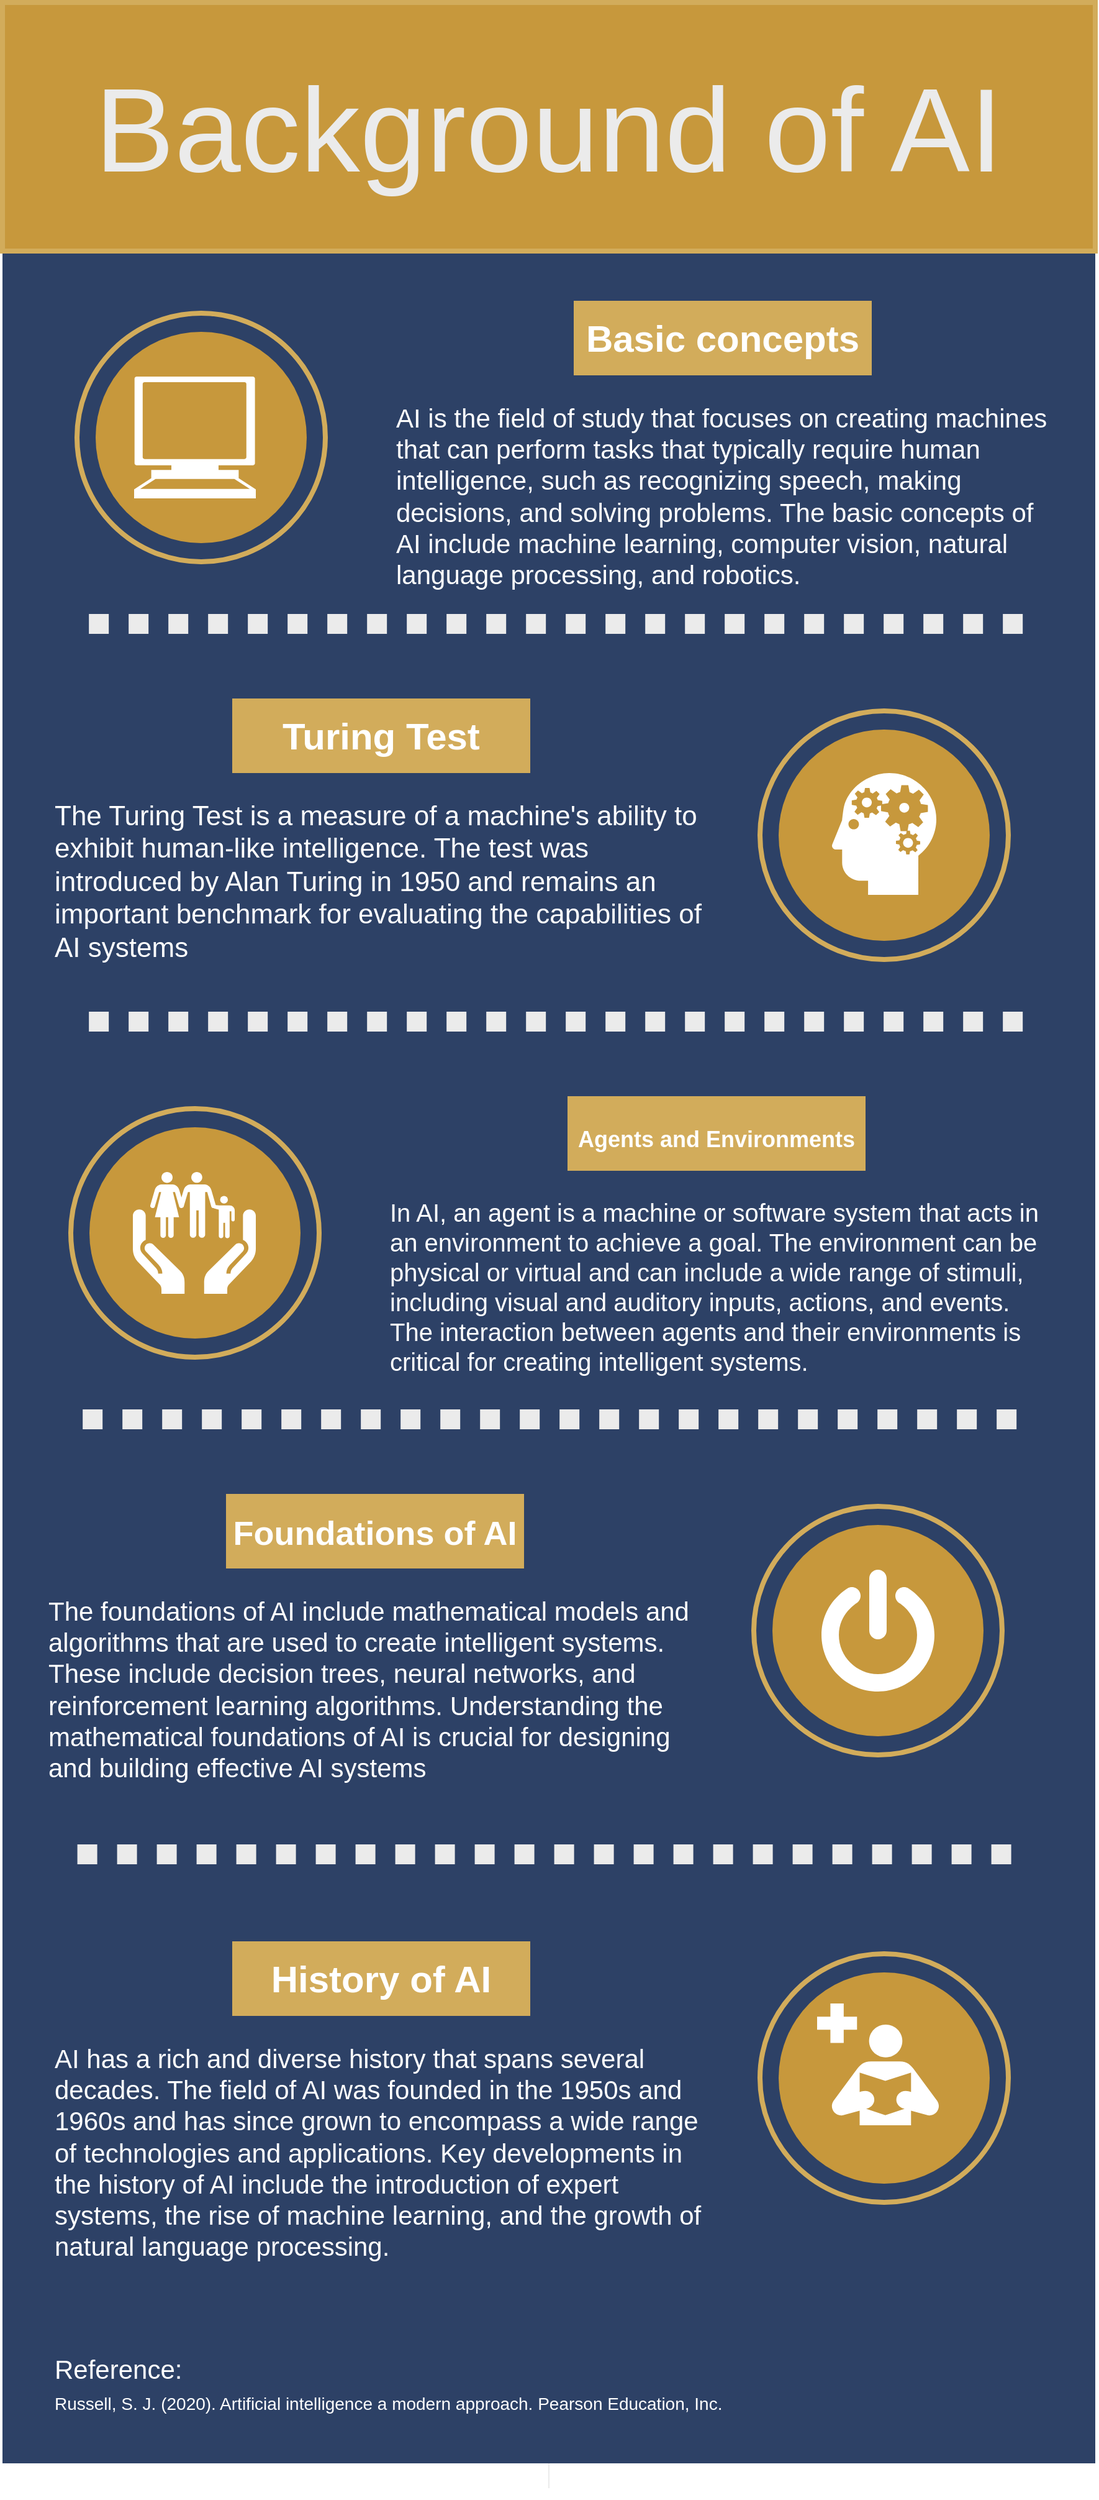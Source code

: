 <mxfile version="20.8.19" type="github">
  <diagram name="Page-1" id="5348f1db-0dfa-24cf-5d06-2057accb5106">
    <mxGraphModel dx="1454" dy="1172" grid="1" gridSize="10" guides="1" tooltips="1" connect="1" arrows="1" fold="1" page="1" pageScale="1.5" pageWidth="827" pageHeight="1500" background="none" math="0" shadow="0">
      <root>
        <mxCell id="0" style=";html=1;" />
        <mxCell id="1" style=";html=1;" parent="0" />
        <mxCell id="toIO4RwqoxFWpAezykZq-13" style="edgeStyle=orthogonalEdgeStyle;rounded=0;orthogonalLoop=1;jettySize=auto;html=1;exitX=0.5;exitY=1;exitDx=0;exitDy=0;strokeColor=#EBEBEB;fontFamily=Tahoma;fontSize=21;fontColor=#ffffff;" edge="1" parent="1" source="55dd390204d0f602-3">
          <mxGeometry relative="1" as="geometry">
            <mxPoint x="640" y="1970" as="targetPoint" />
          </mxGeometry>
        </mxCell>
        <mxCell id="55dd390204d0f602-3" value="" style="whiteSpace=wrap;html=1;rounded=0;shadow=0;dashed=0;strokeColor=none;strokeWidth=4;fillColor=#2D4166;gradientColor=none;fontFamily=Helvetica;fontSize=100;fontColor=#FFFFFF;align=center;" parent="1" vertex="1">
          <mxGeometry x="200" y="280" width="880" height="1780" as="geometry" />
        </mxCell>
        <mxCell id="55dd390204d0f602-1" value="&lt;font color=&quot;#ebebeb&quot; style=&quot;font-size: 96px;&quot;&gt;Background of AI&lt;/font&gt;" style="whiteSpace=wrap;html=1;rounded=0;shadow=0;dashed=0;strokeColor=#D2AC5B;strokeWidth=4;fillColor=#C7983C;fontFamily=Helvetica;fontSize=100;align=center;" parent="1" vertex="1">
          <mxGeometry x="200" y="80" width="880" height="200" as="geometry" />
        </mxCell>
        <mxCell id="55dd390204d0f602-2" value="" style="ellipse;whiteSpace=wrap;html=1;rounded=0;shadow=0;dashed=0;strokeColor=#D2AC5B;strokeWidth=4;fillColor=none;gradientColor=none;fontFamily=Helvetica;fontSize=100;fontColor=#FFFFFF;align=center;" parent="1" vertex="1">
          <mxGeometry x="260" y="330" width="200" height="200" as="geometry" />
        </mxCell>
        <mxCell id="55dd390204d0f602-4" value="" style="ellipse;whiteSpace=wrap;html=1;rounded=0;shadow=0;dashed=0;strokeColor=none;strokeWidth=4;fillColor=#C7983C;gradientColor=none;fontFamily=Helvetica;fontSize=100;fontColor=#FFFFFF;align=center;" parent="1" vertex="1">
          <mxGeometry x="275" y="345" width="170" height="170" as="geometry" />
        </mxCell>
        <mxCell id="55dd390204d0f602-5" value="" style="endArrow=none;html=1;dashed=1;dashPattern=1 1;labelBackgroundColor=none;strokeColor=#EBEBEB;fontFamily=Helvetica;fontSize=100;fontColor=#FFFFFF;strokeWidth=16;" parent="1" edge="1">
          <mxGeometry width="50" height="50" relative="1" as="geometry">
            <mxPoint x="269.588" y="580" as="sourcePoint" />
            <mxPoint x="1029" y="580" as="targetPoint" />
          </mxGeometry>
        </mxCell>
        <mxCell id="55dd390204d0f602-6" value="Basic concepts" style="whiteSpace=wrap;html=1;rounded=0;shadow=0;dashed=0;strokeColor=none;strokeWidth=4;fillColor=#D2AC5B;gradientColor=none;fontFamily=Helvetica;fontSize=30;fontColor=#FFFFFF;align=center;fontStyle=1" parent="1" vertex="1">
          <mxGeometry x="660" y="320" width="240" height="60" as="geometry" />
        </mxCell>
        <mxCell id="55dd390204d0f602-8" value="&lt;font style=&quot;font-size: 21px;&quot; color=&quot;#ffffff&quot;&gt;AI is the field of study that focuses on creating machines that can perform tasks that typically require human intelligence, such as recognizing speech, making decisions, and solving problems. The basic concepts of AI include machine learning, computer vision, natural language processing, and robotics.&lt;/font&gt;&lt;span style=&quot;caret-color: rgb(0, 0, 0); color: rgb(0, 0, 0); font-family: -webkit-standard; font-size: medium;&quot;&gt;&lt;/span&gt;" style="text;spacingTop=-5;fillColor=#ffffff;whiteSpace=wrap;html=1;align=left;fontSize=14;fontFamily=Helvetica;fillColor=none;strokeColor=none;rounded=0;shadow=0;dashed=0;fontColor=#FEF15B;" parent="1" vertex="1">
          <mxGeometry x="515" y="400" width="535" height="130" as="geometry" />
        </mxCell>
        <mxCell id="55dd390204d0f602-9" value="" style="ellipse;whiteSpace=wrap;html=1;rounded=0;shadow=0;dashed=0;strokeColor=#D2AC5B;strokeWidth=4;fillColor=none;gradientColor=none;fontFamily=Helvetica;fontSize=100;fontColor=#FFFFFF;align=center;" parent="1" vertex="1">
          <mxGeometry x="810" y="650" width="200" height="200" as="geometry" />
        </mxCell>
        <mxCell id="55dd390204d0f602-10" value="" style="ellipse;whiteSpace=wrap;html=1;rounded=0;shadow=0;dashed=0;strokeColor=none;strokeWidth=4;fillColor=#C7983C;gradientColor=none;fontFamily=Helvetica;fontSize=100;fontColor=#FFFFFF;align=center;" parent="1" vertex="1">
          <mxGeometry x="825" y="665" width="170" height="170" as="geometry" />
        </mxCell>
        <mxCell id="55dd390204d0f602-11" value="" style="endArrow=none;html=1;dashed=1;dashPattern=1 1;labelBackgroundColor=none;strokeColor=#EBEBEB;fontFamily=Helvetica;fontSize=100;fontColor=#FFFFFF;strokeWidth=16;" parent="1" edge="1">
          <mxGeometry width="50" height="50" relative="1" as="geometry">
            <mxPoint x="269.588" y="900" as="sourcePoint" />
            <mxPoint x="1029" y="900" as="targetPoint" />
          </mxGeometry>
        </mxCell>
        <mxCell id="55dd390204d0f602-12" value="Turing Test&lt;span style=&quot;caret-color: rgb(0, 0, 0); color: rgb(0, 0, 0); font-family: -webkit-standard; font-size: medium; font-weight: 400; text-align: start;&quot;&gt;&lt;/span&gt;" style="whiteSpace=wrap;html=1;rounded=0;shadow=0;dashed=0;strokeColor=none;strokeWidth=4;fillColor=#D2AC5B;gradientColor=none;fontFamily=Helvetica;fontSize=30;fontColor=#FFFFFF;align=center;fontStyle=1" parent="1" vertex="1">
          <mxGeometry x="385" y="640" width="240" height="60" as="geometry" />
        </mxCell>
        <mxCell id="55dd390204d0f602-13" value="&lt;font style=&quot;font-size: 22px;&quot; color=&quot;#ffffff&quot;&gt;The Turing Test is a measure of a machine&#39;s ability to exhibit human-like intelligence. The test was introduced by Alan Turing in 1950 and remains an important benchmark for evaluating the capabilities of AI systems&lt;/font&gt;&lt;span style=&quot;caret-color: rgb(0, 0, 0); color: rgb(0, 0, 0); font-family: -webkit-standard; font-size: medium;&quot;&gt;&lt;/span&gt;" style="text;spacingTop=-5;fillColor=#ffffff;whiteSpace=wrap;html=1;align=left;fontSize=14;fontFamily=Helvetica;fillColor=none;strokeColor=none;rounded=0;shadow=0;dashed=0;fontColor=#FEF15B;" parent="1" vertex="1">
          <mxGeometry x="240" y="720" width="535" height="130" as="geometry" />
        </mxCell>
        <mxCell id="55dd390204d0f602-14" value="" style="ellipse;whiteSpace=wrap;html=1;rounded=0;shadow=0;dashed=0;strokeColor=#D2AC5B;strokeWidth=4;fillColor=none;gradientColor=none;fontFamily=Helvetica;fontSize=100;fontColor=#FFFFFF;align=center;" parent="1" vertex="1">
          <mxGeometry x="255" y="970" width="200" height="200" as="geometry" />
        </mxCell>
        <mxCell id="55dd390204d0f602-15" value="" style="ellipse;whiteSpace=wrap;html=1;rounded=0;shadow=0;dashed=0;strokeColor=none;strokeWidth=4;fillColor=#C7983C;gradientColor=none;fontFamily=Helvetica;fontSize=100;fontColor=#FFFFFF;align=center;" parent="1" vertex="1">
          <mxGeometry x="270" y="985" width="170" height="170" as="geometry" />
        </mxCell>
        <mxCell id="55dd390204d0f602-16" value="" style="endArrow=none;html=1;dashed=1;dashPattern=1 1;labelBackgroundColor=none;strokeColor=#EBEBEB;fontFamily=Helvetica;fontSize=100;fontColor=#FFFFFF;strokeWidth=16;" parent="1" edge="1">
          <mxGeometry width="50" height="50" relative="1" as="geometry">
            <mxPoint x="264.588" y="1220.0" as="sourcePoint" />
            <mxPoint x="1024" y="1220.0" as="targetPoint" />
          </mxGeometry>
        </mxCell>
        <mxCell id="55dd390204d0f602-17" value="&lt;font style=&quot;font-size: 18px;&quot;&gt;Agents and Environments&lt;/font&gt;&lt;span style=&quot;caret-color: rgb(0, 0, 0); color: rgb(0, 0, 0); font-family: -webkit-standard; font-size: medium; font-weight: 400; text-align: start;&quot;&gt;&lt;/span&gt;" style="whiteSpace=wrap;html=1;rounded=0;shadow=0;dashed=0;strokeColor=none;strokeWidth=4;fillColor=#D2AC5B;gradientColor=none;fontFamily=Helvetica;fontSize=30;fontColor=#FFFFFF;align=center;fontStyle=1" parent="1" vertex="1">
          <mxGeometry x="655" y="960" width="240" height="60" as="geometry" />
        </mxCell>
        <mxCell id="55dd390204d0f602-18" value="&lt;font style=&quot;font-size: 20px;&quot; color=&quot;#ffffff&quot;&gt;In AI, an agent is a machine or software system that acts in an environment to achieve a goal. The environment can be physical or virtual and can include a wide range of stimuli, including visual and auditory inputs, actions, and events. The interaction between agents and their environments is critical for creating intelligent systems.&lt;/font&gt;&lt;span style=&quot;caret-color: rgb(0, 0, 0); color: rgb(0, 0, 0); font-family: -webkit-standard; font-size: medium;&quot;&gt;&lt;/span&gt;" style="text;spacingTop=-5;fillColor=#ffffff;whiteSpace=wrap;html=1;align=left;fontSize=14;fontFamily=Helvetica;fillColor=none;strokeColor=none;rounded=0;shadow=0;dashed=0;fontColor=#FEF15B;" parent="1" vertex="1">
          <mxGeometry x="510" y="1040" width="535" height="130" as="geometry" />
        </mxCell>
        <mxCell id="55dd390204d0f602-19" value="" style="ellipse;whiteSpace=wrap;html=1;rounded=0;shadow=0;dashed=0;strokeColor=#D2AC5B;strokeWidth=4;fillColor=none;gradientColor=none;fontFamily=Helvetica;fontSize=100;fontColor=#FFFFFF;align=center;" parent="1" vertex="1">
          <mxGeometry x="805" y="1290" width="200" height="200" as="geometry" />
        </mxCell>
        <mxCell id="55dd390204d0f602-20" value="" style="ellipse;whiteSpace=wrap;html=1;rounded=0;shadow=0;dashed=0;strokeColor=none;strokeWidth=4;fillColor=#C7983C;gradientColor=none;fontFamily=Helvetica;fontSize=100;fontColor=#FFFFFF;align=center;" parent="1" vertex="1">
          <mxGeometry x="820" y="1305" width="170" height="170" as="geometry" />
        </mxCell>
        <mxCell id="55dd390204d0f602-22" value="&lt;font style=&quot;font-size: 27px;&quot;&gt;Foundations of AI&lt;/font&gt;&lt;span style=&quot;caret-color: rgb(0, 0, 0); color: rgb(0, 0, 0); font-family: -webkit-standard; font-size: medium; font-weight: 400; text-align: start;&quot;&gt;&lt;/span&gt;" style="whiteSpace=wrap;html=1;rounded=0;shadow=0;dashed=0;strokeColor=none;strokeWidth=4;fillColor=#D2AC5B;gradientColor=none;fontFamily=Helvetica;fontSize=30;fontColor=#FFFFFF;align=center;fontStyle=1" parent="1" vertex="1">
          <mxGeometry x="380" y="1280" width="240" height="60" as="geometry" />
        </mxCell>
        <mxCell id="55dd390204d0f602-23" value="&lt;font style=&quot;font-size: 21px;&quot; color=&quot;#ffffff&quot;&gt;The foundations of AI include mathematical models and algorithms that are used to create intelligent systems. These include decision trees, neural networks, and reinforcement learning algorithms. Understanding the mathematical foundations of AI is crucial for designing and building effective AI systems&lt;/font&gt;&lt;span style=&quot;caret-color: rgb(0, 0, 0); color: rgb(0, 0, 0); font-family: -webkit-standard; font-size: medium;&quot;&gt;&lt;/span&gt;" style="text;spacingTop=-5;fillColor=#ffffff;whiteSpace=wrap;html=1;align=left;fontSize=14;fontFamily=Helvetica;fillColor=none;strokeColor=none;rounded=0;shadow=0;dashed=0;fontColor=#FEF15B;" parent="1" vertex="1">
          <mxGeometry x="235" y="1360" width="535" height="130" as="geometry" />
        </mxCell>
        <mxCell id="toIO4RwqoxFWpAezykZq-1" value="" style="shape=mxgraph.signs.tech.computer;html=1;pointerEvents=1;fillColor=#FFFFFF;strokeColor=none;verticalLabelPosition=bottom;verticalAlign=top;align=center;sketch=0;fontFamily=Tahoma;fontSize=18;fontColor=#FFFFFF;" vertex="1" parent="1">
          <mxGeometry x="306" y="381" width="98" height="98" as="geometry" />
        </mxCell>
        <mxCell id="toIO4RwqoxFWpAezykZq-3" value="" style="shape=mxgraph.signs.healthcare.mental_health;html=1;pointerEvents=1;fillColor=#FFFFFF;strokeColor=none;verticalLabelPosition=bottom;verticalAlign=top;align=center;sketch=0;fontFamily=Tahoma;fontSize=18;fontColor=#FFFFFF;" vertex="1" parent="1">
          <mxGeometry x="868" y="700" width="84" height="98" as="geometry" />
        </mxCell>
        <mxCell id="toIO4RwqoxFWpAezykZq-4" value="" style="shape=mxgraph.signs.healthcare.social_services;html=1;pointerEvents=1;fillColor=#FFFFFF;strokeColor=none;verticalLabelPosition=bottom;verticalAlign=top;align=center;sketch=0;fontFamily=Tahoma;fontSize=18;fontColor=#FFFFFF;" vertex="1" parent="1">
          <mxGeometry x="305" y="1021" width="99" height="98" as="geometry" />
        </mxCell>
        <mxCell id="toIO4RwqoxFWpAezykZq-5" value="" style="endArrow=none;html=1;dashed=1;dashPattern=1 1;labelBackgroundColor=none;strokeColor=#EBEBEB;fontFamily=Helvetica;fontSize=100;fontColor=#FFFFFF;strokeWidth=16;" edge="1" parent="1">
          <mxGeometry width="50" height="50" relative="1" as="geometry">
            <mxPoint x="260.298" y="1570.0" as="sourcePoint" />
            <mxPoint x="1019.71" y="1570.0" as="targetPoint" />
          </mxGeometry>
        </mxCell>
        <mxCell id="toIO4RwqoxFWpAezykZq-6" value="" style="ellipse;whiteSpace=wrap;html=1;rounded=0;shadow=0;dashed=0;strokeColor=#D2AC5B;strokeWidth=4;fillColor=none;gradientColor=none;fontFamily=Helvetica;fontSize=100;fontColor=#FFFFFF;align=center;" vertex="1" parent="1">
          <mxGeometry x="810" y="1650" width="200" height="200" as="geometry" />
        </mxCell>
        <mxCell id="toIO4RwqoxFWpAezykZq-7" value="" style="ellipse;whiteSpace=wrap;html=1;rounded=0;shadow=0;dashed=0;strokeColor=none;strokeWidth=4;fillColor=#C7983C;gradientColor=none;fontFamily=Helvetica;fontSize=100;fontColor=#FFFFFF;align=center;" vertex="1" parent="1">
          <mxGeometry x="825" y="1665" width="170" height="170" as="geometry" />
        </mxCell>
        <mxCell id="toIO4RwqoxFWpAezykZq-8" value="History of AI" style="whiteSpace=wrap;html=1;rounded=0;shadow=0;dashed=0;strokeColor=none;strokeWidth=4;fillColor=#D2AC5B;gradientColor=none;fontFamily=Helvetica;fontSize=30;fontColor=#FFFFFF;align=center;fontStyle=1" vertex="1" parent="1">
          <mxGeometry x="385" y="1640" width="240" height="60" as="geometry" />
        </mxCell>
        <mxCell id="toIO4RwqoxFWpAezykZq-9" value="&lt;font style=&quot;font-size: 21px;&quot; color=&quot;#ffffff&quot;&gt;AI has a rich and diverse history that spans several decades. The field of AI was founded in the 1950s and 1960s and has since grown to encompass a wide range of technologies and applications. Key developments in the history of AI include the introduction of expert systems, the rise of machine learning, and the growth of natural language processing.&lt;/font&gt;&lt;span style=&quot;caret-color: rgb(0, 0, 0); color: rgb(0, 0, 0); font-family: -webkit-standard; font-size: medium;&quot;&gt;&lt;/span&gt;" style="text;spacingTop=-5;fillColor=#ffffff;whiteSpace=wrap;html=1;align=left;fontSize=14;fontFamily=Helvetica;fillColor=none;strokeColor=none;rounded=0;shadow=0;dashed=0;fontColor=#FEF15B;" vertex="1" parent="1">
          <mxGeometry x="240" y="1720" width="535" height="130" as="geometry" />
        </mxCell>
        <mxCell id="toIO4RwqoxFWpAezykZq-11" value="" style="shape=mxgraph.signs.tech.power;html=1;pointerEvents=1;fillColor=#FFFFFF;strokeColor=none;verticalLabelPosition=bottom;verticalAlign=top;align=center;sketch=0;fontFamily=Tahoma;fontSize=27;fontColor=#FFFFFF;" vertex="1" parent="1">
          <mxGeometry x="859.5" y="1341" width="91" height="98" as="geometry" />
        </mxCell>
        <mxCell id="toIO4RwqoxFWpAezykZq-12" value="" style="shape=mxgraph.signs.healthcare.medical_library;html=1;pointerEvents=1;fillColor=#FFFFFF;strokeColor=none;verticalLabelPosition=bottom;verticalAlign=top;align=center;sketch=0;fontFamily=Tahoma;fontSize=21;fontColor=#ffffff;" vertex="1" parent="1">
          <mxGeometry x="856" y="1690" width="98" height="98" as="geometry" />
        </mxCell>
        <mxCell id="toIO4RwqoxFWpAezykZq-14" value="&lt;font style=&quot;font-size: 21px;&quot; color=&quot;#ffffff&quot;&gt;Reference:&lt;br&gt;&lt;/font&gt;&lt;font color=&quot;#ffffff&quot;&gt;Russell, S. J. (2020). Artificial intelligence a modern approach. Pearson Education, Inc.&lt;font style=&quot;font-size: 21px;&quot;&gt;&lt;br&gt;&lt;/font&gt;&lt;/font&gt;&lt;span style=&quot;caret-color: rgb(0, 0, 0); color: rgb(0, 0, 0); font-family: -webkit-standard; font-size: medium;&quot;&gt;&lt;/span&gt;" style="text;spacingTop=-5;fillColor=#ffffff;whiteSpace=wrap;html=1;align=left;fontSize=14;fontFamily=Helvetica;fillColor=none;strokeColor=none;rounded=0;shadow=0;dashed=0;fontColor=#FEF15B;" vertex="1" parent="1">
          <mxGeometry x="240" y="1970" width="570" height="70" as="geometry" />
        </mxCell>
      </root>
    </mxGraphModel>
  </diagram>
</mxfile>
